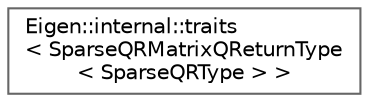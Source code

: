 digraph "Graphical Class Hierarchy"
{
 // LATEX_PDF_SIZE
  bgcolor="transparent";
  edge [fontname=Helvetica,fontsize=10,labelfontname=Helvetica,labelfontsize=10];
  node [fontname=Helvetica,fontsize=10,shape=box,height=0.2,width=0.4];
  rankdir="LR";
  Node0 [id="Node000000",label="Eigen::internal::traits\l\< SparseQRMatrixQReturnType\l\< SparseQRType \> \>",height=0.2,width=0.4,color="grey40", fillcolor="white", style="filled",URL="$structEigen_1_1internal_1_1traits_3_01SparseQRMatrixQReturnType_3_01SparseQRType_01_4_01_4.html",tooltip=" "];
}
